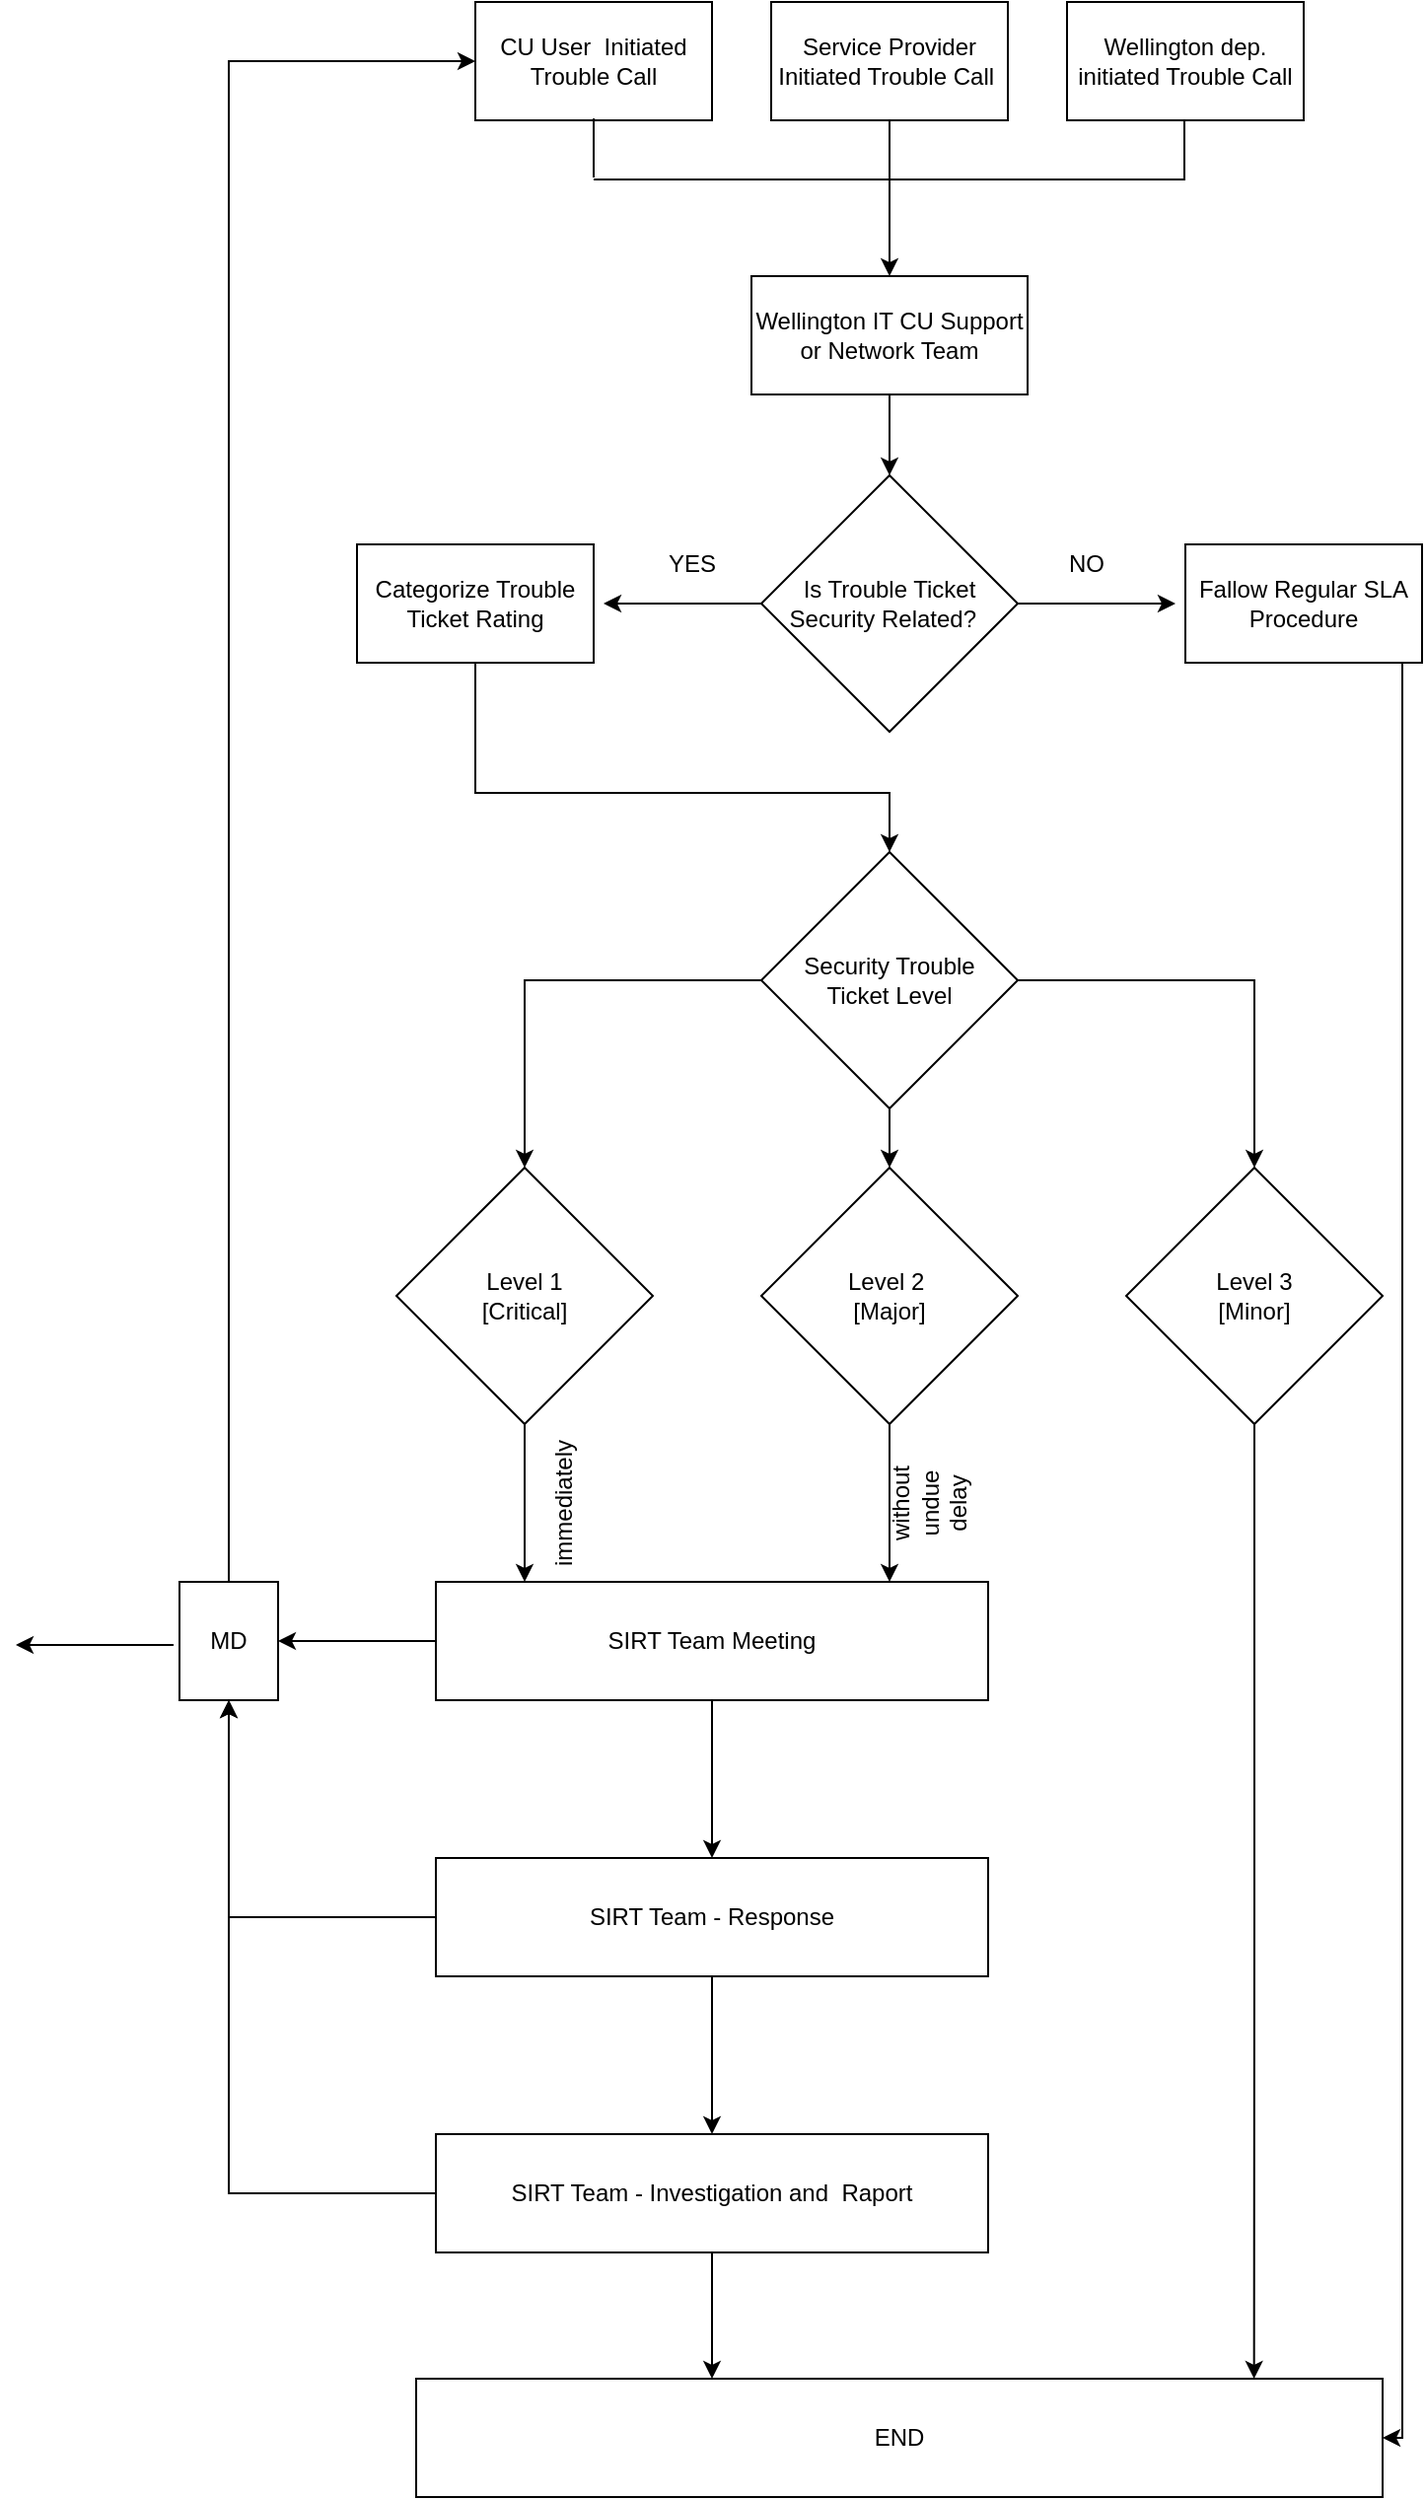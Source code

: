 <mxfile version="10.6.7" type="github"><diagram id="KJ2_a53D1GGo8SrAXgwF" name="Page-1"><mxGraphModel dx="1394" dy="802" grid="1" gridSize="10" guides="1" tooltips="1" connect="1" arrows="1" fold="1" page="1" pageScale="1" pageWidth="1169" pageHeight="1654" math="0" shadow="0"><root><mxCell id="0"/><mxCell id="1" parent="0"/><mxCell id="iHK0S9fnu3YOMKMNiOSD-1" value="CU User&amp;nbsp; Initiated Trouble Call" style="rounded=0;whiteSpace=wrap;html=1;" parent="1" vertex="1"><mxGeometry x="400" y="240" width="120" height="60" as="geometry"/></mxCell><mxCell id="iHK0S9fnu3YOMKMNiOSD-2" value="Wellington dep. initiated Trouble Call" style="rounded=0;whiteSpace=wrap;html=1;" parent="1" vertex="1"><mxGeometry x="700" y="240" width="120" height="60" as="geometry"/></mxCell><mxCell id="-r1b6HpNnSvZWwQu3AGA-6" value="" style="edgeStyle=orthogonalEdgeStyle;rounded=0;orthogonalLoop=1;jettySize=auto;html=1;" parent="1" source="iHK0S9fnu3YOMKMNiOSD-3" target="-r1b6HpNnSvZWwQu3AGA-5" edge="1"><mxGeometry relative="1" as="geometry"/></mxCell><mxCell id="iHK0S9fnu3YOMKMNiOSD-3" value="Service Provider Initiated Trouble Call&amp;nbsp;" style="rounded=0;whiteSpace=wrap;html=1;" parent="1" vertex="1"><mxGeometry x="550" y="240" width="120" height="60" as="geometry"/></mxCell><mxCell id="-r1b6HpNnSvZWwQu3AGA-8" value="" style="edgeStyle=orthogonalEdgeStyle;rounded=0;orthogonalLoop=1;jettySize=auto;html=1;" parent="1" source="-r1b6HpNnSvZWwQu3AGA-5" edge="1"><mxGeometry relative="1" as="geometry"><mxPoint x="610" y="480" as="targetPoint"/></mxGeometry></mxCell><mxCell id="-r1b6HpNnSvZWwQu3AGA-5" value="Wellington IT CU Support or Network Team" style="rounded=0;whiteSpace=wrap;html=1;" parent="1" vertex="1"><mxGeometry x="540" y="379" width="140" height="60" as="geometry"/></mxCell><mxCell id="iHK0S9fnu3YOMKMNiOSD-5" value="" style="endArrow=none;html=1;" parent="1" edge="1"><mxGeometry width="50" height="50" relative="1" as="geometry"><mxPoint x="460" y="329" as="sourcePoint"/><mxPoint x="460" y="299" as="targetPoint"/><Array as="points"><mxPoint x="460" y="299"/></Array></mxGeometry></mxCell><mxCell id="iHK0S9fnu3YOMKMNiOSD-10" value="" style="endArrow=none;html=1;" parent="1" edge="1"><mxGeometry width="50" height="50" relative="1" as="geometry"><mxPoint x="759.5" y="330" as="sourcePoint"/><mxPoint x="759.5" y="300" as="targetPoint"/><Array as="points"><mxPoint x="759.5" y="300"/></Array></mxGeometry></mxCell><mxCell id="iHK0S9fnu3YOMKMNiOSD-11" value="" style="endArrow=none;html=1;" parent="1" edge="1"><mxGeometry width="50" height="50" relative="1" as="geometry"><mxPoint x="460" y="330" as="sourcePoint"/><mxPoint x="760" y="330" as="targetPoint"/></mxGeometry></mxCell><mxCell id="-r1b6HpNnSvZWwQu3AGA-12" value="" style="edgeStyle=orthogonalEdgeStyle;rounded=0;orthogonalLoop=1;jettySize=auto;html=1;" parent="1" source="-r1b6HpNnSvZWwQu3AGA-10" edge="1"><mxGeometry relative="1" as="geometry"><mxPoint x="755" y="545" as="targetPoint"/></mxGeometry></mxCell><mxCell id="-r1b6HpNnSvZWwQu3AGA-14" value="" style="edgeStyle=orthogonalEdgeStyle;rounded=0;orthogonalLoop=1;jettySize=auto;html=1;" parent="1" source="-r1b6HpNnSvZWwQu3AGA-10" edge="1"><mxGeometry relative="1" as="geometry"><mxPoint x="465" y="545" as="targetPoint"/></mxGeometry></mxCell><mxCell id="-r1b6HpNnSvZWwQu3AGA-10" value="Is Trouble Ticket Security Related?&amp;nbsp;&amp;nbsp;" style="rhombus;whiteSpace=wrap;html=1;" parent="1" vertex="1"><mxGeometry x="545" y="480" width="130" height="130" as="geometry"/></mxCell><mxCell id="-r1b6HpNnSvZWwQu3AGA-21" value="" style="edgeStyle=orthogonalEdgeStyle;rounded=0;orthogonalLoop=1;jettySize=auto;html=1;" parent="1" source="-r1b6HpNnSvZWwQu3AGA-15" target="-r1b6HpNnSvZWwQu3AGA-17" edge="1"><mxGeometry relative="1" as="geometry"><mxPoint x="400" y="655" as="targetPoint"/><Array as="points"><mxPoint x="400" y="641"/><mxPoint x="610" y="641"/></Array></mxGeometry></mxCell><mxCell id="-r1b6HpNnSvZWwQu3AGA-15" value="Categorize Trouble Ticket Rating" style="rounded=0;whiteSpace=wrap;html=1;" parent="1" vertex="1"><mxGeometry x="340" y="515" width="120" height="60" as="geometry"/></mxCell><mxCell id="35CMBXHgQ3A-FvDgFu1n-39" value="" style="edgeStyle=orthogonalEdgeStyle;rounded=0;orthogonalLoop=1;jettySize=auto;html=1;entryX=1;entryY=0.5;entryDx=0;entryDy=0;" parent="1" source="-r1b6HpNnSvZWwQu3AGA-16" target="35CMBXHgQ3A-FvDgFu1n-8" edge="1"><mxGeometry relative="1" as="geometry"><mxPoint x="820" y="655" as="targetPoint"/><Array as="points"><mxPoint x="870" y="1475"/></Array></mxGeometry></mxCell><mxCell id="-r1b6HpNnSvZWwQu3AGA-16" value="Fallow Regular SLA Procedure&lt;br&gt;" style="rounded=0;whiteSpace=wrap;html=1;" parent="1" vertex="1"><mxGeometry x="760" y="515" width="120" height="60" as="geometry"/></mxCell><mxCell id="-r1b6HpNnSvZWwQu3AGA-23" value="" style="edgeStyle=orthogonalEdgeStyle;rounded=0;orthogonalLoop=1;jettySize=auto;html=1;" parent="1" source="-r1b6HpNnSvZWwQu3AGA-17" target="-r1b6HpNnSvZWwQu3AGA-22" edge="1"><mxGeometry relative="1" as="geometry"/></mxCell><mxCell id="-r1b6HpNnSvZWwQu3AGA-25" value="" style="edgeStyle=orthogonalEdgeStyle;rounded=0;orthogonalLoop=1;jettySize=auto;html=1;" parent="1" source="-r1b6HpNnSvZWwQu3AGA-17" target="-r1b6HpNnSvZWwQu3AGA-24" edge="1"><mxGeometry relative="1" as="geometry"/></mxCell><mxCell id="-r1b6HpNnSvZWwQu3AGA-27" value="" style="edgeStyle=orthogonalEdgeStyle;rounded=0;orthogonalLoop=1;jettySize=auto;html=1;" parent="1" source="-r1b6HpNnSvZWwQu3AGA-17" target="-r1b6HpNnSvZWwQu3AGA-26" edge="1"><mxGeometry relative="1" as="geometry"/></mxCell><mxCell id="-r1b6HpNnSvZWwQu3AGA-17" value="Security Trouble &lt;br&gt;Ticket Level" style="rhombus;whiteSpace=wrap;html=1;" parent="1" vertex="1"><mxGeometry x="545" y="671" width="130" height="130" as="geometry"/></mxCell><mxCell id="35CMBXHgQ3A-FvDgFu1n-2" value="" style="edgeStyle=orthogonalEdgeStyle;rounded=0;orthogonalLoop=1;jettySize=auto;html=1;" parent="1" source="-r1b6HpNnSvZWwQu3AGA-26" edge="1"><mxGeometry relative="1" as="geometry"><mxPoint x="425" y="1041" as="targetPoint"/></mxGeometry></mxCell><mxCell id="-r1b6HpNnSvZWwQu3AGA-26" value="Level 1&lt;br&gt;[Critical]&lt;br&gt;" style="rhombus;whiteSpace=wrap;html=1;" parent="1" vertex="1"><mxGeometry x="360" y="831" width="130" height="130" as="geometry"/></mxCell><mxCell id="35CMBXHgQ3A-FvDgFu1n-4" value="" style="edgeStyle=orthogonalEdgeStyle;rounded=0;orthogonalLoop=1;jettySize=auto;html=1;" parent="1" source="-r1b6HpNnSvZWwQu3AGA-24" edge="1"><mxGeometry relative="1" as="geometry"><mxPoint x="610" y="1041" as="targetPoint"/></mxGeometry></mxCell><mxCell id="-r1b6HpNnSvZWwQu3AGA-24" value="Level 2&amp;nbsp;&lt;br&gt;[Major]&lt;br&gt;" style="rhombus;whiteSpace=wrap;html=1;" parent="1" vertex="1"><mxGeometry x="545" y="831" width="130" height="130" as="geometry"/></mxCell><mxCell id="35CMBXHgQ3A-FvDgFu1n-22" value="" style="edgeStyle=orthogonalEdgeStyle;rounded=0;orthogonalLoop=1;jettySize=auto;html=1;entryX=0.867;entryY=0;entryDx=0;entryDy=0;entryPerimeter=0;" parent="1" source="-r1b6HpNnSvZWwQu3AGA-22" target="35CMBXHgQ3A-FvDgFu1n-8" edge="1"><mxGeometry relative="1" as="geometry"><mxPoint x="795" y="1041" as="targetPoint"/></mxGeometry></mxCell><mxCell id="-r1b6HpNnSvZWwQu3AGA-22" value="Level 3&lt;br&gt;[Minor]&lt;br&gt;" style="rhombus;whiteSpace=wrap;html=1;" parent="1" vertex="1"><mxGeometry x="730" y="831" width="130" height="130" as="geometry"/></mxCell><mxCell id="35CMBXHgQ3A-FvDgFu1n-13" value="" style="edgeStyle=orthogonalEdgeStyle;rounded=0;orthogonalLoop=1;jettySize=auto;html=1;" parent="1" source="35CMBXHgQ3A-FvDgFu1n-7" target="35CMBXHgQ3A-FvDgFu1n-12" edge="1"><mxGeometry relative="1" as="geometry"/></mxCell><mxCell id="35CMBXHgQ3A-FvDgFu1n-16" value="" style="edgeStyle=orthogonalEdgeStyle;rounded=0;orthogonalLoop=1;jettySize=auto;html=1;" parent="1" source="35CMBXHgQ3A-FvDgFu1n-7" target="35CMBXHgQ3A-FvDgFu1n-15" edge="1"><mxGeometry relative="1" as="geometry"/></mxCell><mxCell id="35CMBXHgQ3A-FvDgFu1n-7" value="SIRT Team Meeting&lt;br&gt;" style="rounded=0;whiteSpace=wrap;html=1;" parent="1" vertex="1"><mxGeometry x="380" y="1041" width="280" height="60" as="geometry"/></mxCell><mxCell id="35CMBXHgQ3A-FvDgFu1n-18" value="" style="edgeStyle=orthogonalEdgeStyle;rounded=0;orthogonalLoop=1;jettySize=auto;html=1;" parent="1" source="35CMBXHgQ3A-FvDgFu1n-15" target="35CMBXHgQ3A-FvDgFu1n-17" edge="1"><mxGeometry relative="1" as="geometry"/></mxCell><mxCell id="35CMBXHgQ3A-FvDgFu1n-28" value="" style="edgeStyle=orthogonalEdgeStyle;rounded=0;orthogonalLoop=1;jettySize=auto;html=1;entryX=0.5;entryY=1;entryDx=0;entryDy=0;" parent="1" source="35CMBXHgQ3A-FvDgFu1n-15" target="35CMBXHgQ3A-FvDgFu1n-12" edge="1"><mxGeometry relative="1" as="geometry"><mxPoint x="280" y="1211" as="targetPoint"/></mxGeometry></mxCell><mxCell id="35CMBXHgQ3A-FvDgFu1n-15" value="SIRT Team - Response&lt;br&gt;" style="rounded=0;whiteSpace=wrap;html=1;" parent="1" vertex="1"><mxGeometry x="380" y="1181" width="280" height="60" as="geometry"/></mxCell><mxCell id="35CMBXHgQ3A-FvDgFu1n-23" value="" style="edgeStyle=orthogonalEdgeStyle;rounded=0;orthogonalLoop=1;jettySize=auto;html=1;" parent="1" source="35CMBXHgQ3A-FvDgFu1n-17" target="35CMBXHgQ3A-FvDgFu1n-8" edge="1"><mxGeometry relative="1" as="geometry"><Array as="points"><mxPoint x="520" y="1421"/><mxPoint x="520" y="1421"/></Array></mxGeometry></mxCell><mxCell id="35CMBXHgQ3A-FvDgFu1n-17" value="SIRT Team - Investigation and&amp;nbsp; Raport&lt;br&gt;" style="rounded=0;whiteSpace=wrap;html=1;" parent="1" vertex="1"><mxGeometry x="380" y="1321" width="280" height="60" as="geometry"/></mxCell><mxCell id="35CMBXHgQ3A-FvDgFu1n-30" value="" style="edgeStyle=orthogonalEdgeStyle;rounded=0;orthogonalLoop=1;jettySize=auto;html=1;entryX=0;entryY=0.5;entryDx=0;entryDy=0;" parent="1" source="35CMBXHgQ3A-FvDgFu1n-12" target="iHK0S9fnu3YOMKMNiOSD-1" edge="1"><mxGeometry relative="1" as="geometry"><mxPoint x="275" y="961" as="targetPoint"/><Array as="points"><mxPoint x="275" y="270"/></Array></mxGeometry></mxCell><mxCell id="35CMBXHgQ3A-FvDgFu1n-12" value="MD&lt;br&gt;" style="rounded=0;whiteSpace=wrap;html=1;" parent="1" vertex="1"><mxGeometry x="250" y="1041" width="50" height="60" as="geometry"/></mxCell><mxCell id="35CMBXHgQ3A-FvDgFu1n-26" value="" style="edgeStyle=orthogonalEdgeStyle;rounded=0;orthogonalLoop=1;jettySize=auto;html=1;exitX=0;exitY=0.5;exitDx=0;exitDy=0;entryX=0.5;entryY=1;entryDx=0;entryDy=0;" parent="1" source="35CMBXHgQ3A-FvDgFu1n-17" target="35CMBXHgQ3A-FvDgFu1n-12" edge="1"><mxGeometry relative="1" as="geometry"><mxPoint x="280" y="1111" as="targetPoint"/></mxGeometry></mxCell><mxCell id="35CMBXHgQ3A-FvDgFu1n-8" value="END" style="rounded=0;whiteSpace=wrap;html=1;" parent="1" vertex="1"><mxGeometry x="370" y="1445" width="490" height="60" as="geometry"/></mxCell><mxCell id="35CMBXHgQ3A-FvDgFu1n-9" value="&lt;span id=&quot;docs-internal-guid-8dfdb946-7fff-b210-fd6d-88d1084e0ddc&quot;&gt;&lt;span&gt;immediately&lt;/span&gt;&lt;/span&gt;" style="text;html=1;strokeColor=none;fillColor=none;align=center;verticalAlign=middle;whiteSpace=wrap;rounded=0;rotation=-90;" parent="1" vertex="1"><mxGeometry x="425" y="991" width="40" height="20" as="geometry"/></mxCell><mxCell id="35CMBXHgQ3A-FvDgFu1n-10" value="&lt;span id=&quot;docs-internal-guid-6e3599e8-7fff-3344-44cd-791d53078abe&quot;&gt;&lt;span&gt;&lt;br&gt;without undue delay&lt;/span&gt;&lt;/span&gt;&lt;br&gt;" style="text;html=1;strokeColor=none;fillColor=none;align=center;verticalAlign=middle;whiteSpace=wrap;rounded=0;rotation=-90;" parent="1" vertex="1"><mxGeometry x="600" y="991" width="46" height="20" as="geometry"/></mxCell><mxCell id="35CMBXHgQ3A-FvDgFu1n-34" value="NO" style="text;html=1;strokeColor=none;fillColor=none;align=center;verticalAlign=middle;whiteSpace=wrap;rounded=0;" parent="1" vertex="1"><mxGeometry x="690" y="515" width="40" height="20" as="geometry"/></mxCell><mxCell id="35CMBXHgQ3A-FvDgFu1n-35" value="YES" style="text;html=1;strokeColor=none;fillColor=none;align=center;verticalAlign=middle;whiteSpace=wrap;rounded=0;" parent="1" vertex="1"><mxGeometry x="490" y="515" width="40" height="20" as="geometry"/></mxCell><mxCell id="QdyHsEHqLCqq_P3ko4ca-4" value="" style="edgeStyle=orthogonalEdgeStyle;rounded=0;orthogonalLoop=1;jettySize=auto;html=1;" edge="1" parent="1"><mxGeometry relative="1" as="geometry"><mxPoint x="247" y="1073" as="sourcePoint"/><mxPoint x="167" y="1073" as="targetPoint"/></mxGeometry></mxCell></root></mxGraphModel></diagram></mxfile>